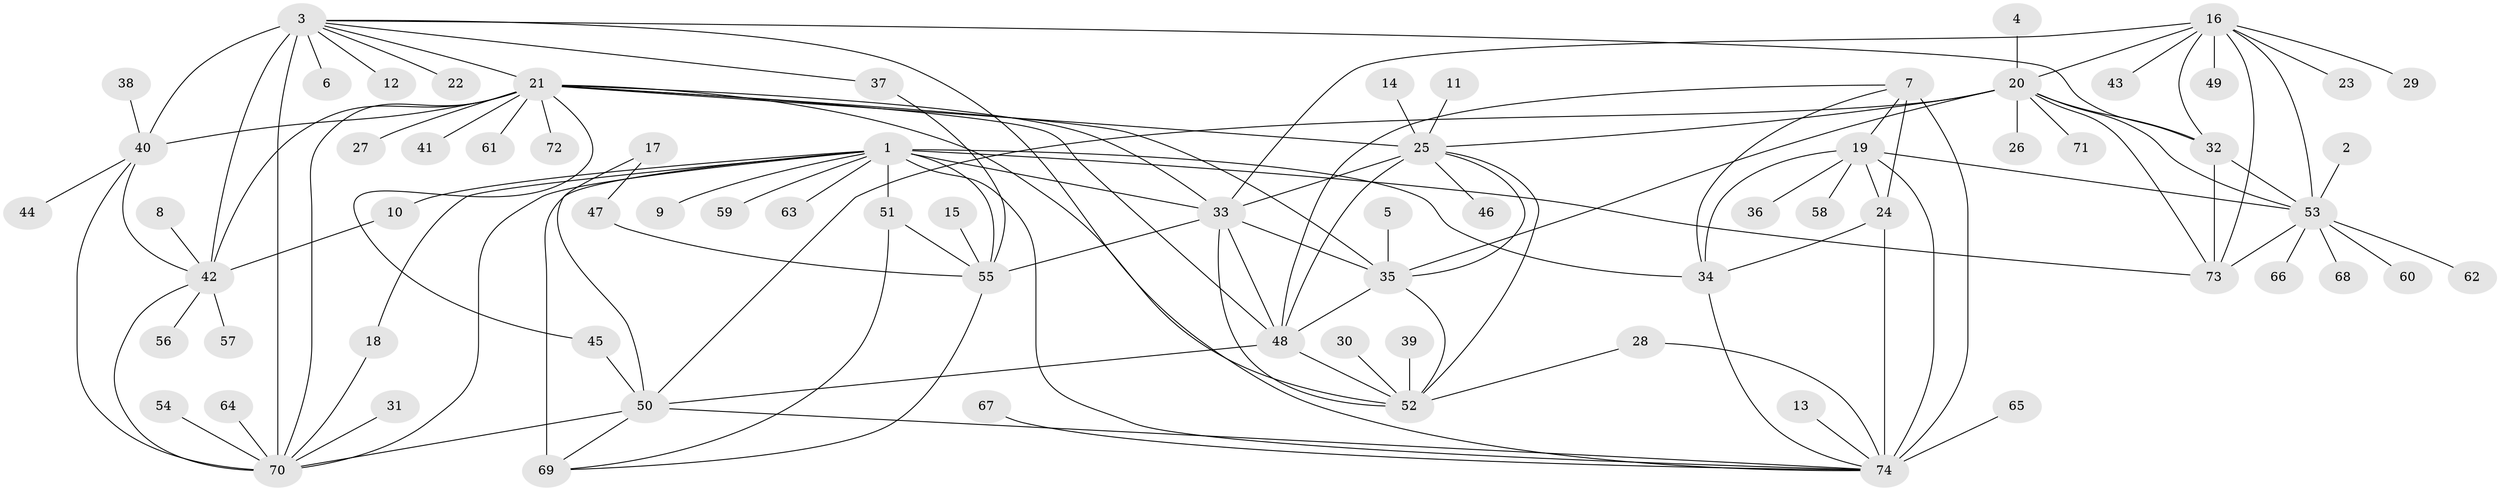 // original degree distribution, {10: 0.055944055944055944, 12: 0.02097902097902098, 11: 0.013986013986013986, 6: 0.03496503496503497, 8: 0.03496503496503497, 9: 0.027972027972027972, 7: 0.03496503496503497, 13: 0.027972027972027972, 1: 0.5314685314685315, 3: 0.04895104895104895, 2: 0.16783216783216784}
// Generated by graph-tools (version 1.1) at 2025/50/03/09/25 03:50:32]
// undirected, 74 vertices, 124 edges
graph export_dot {
graph [start="1"]
  node [color=gray90,style=filled];
  1;
  2;
  3;
  4;
  5;
  6;
  7;
  8;
  9;
  10;
  11;
  12;
  13;
  14;
  15;
  16;
  17;
  18;
  19;
  20;
  21;
  22;
  23;
  24;
  25;
  26;
  27;
  28;
  29;
  30;
  31;
  32;
  33;
  34;
  35;
  36;
  37;
  38;
  39;
  40;
  41;
  42;
  43;
  44;
  45;
  46;
  47;
  48;
  49;
  50;
  51;
  52;
  53;
  54;
  55;
  56;
  57;
  58;
  59;
  60;
  61;
  62;
  63;
  64;
  65;
  66;
  67;
  68;
  69;
  70;
  71;
  72;
  73;
  74;
  1 -- 9 [weight=1.0];
  1 -- 10 [weight=1.0];
  1 -- 18 [weight=1.0];
  1 -- 33 [weight=1.0];
  1 -- 34 [weight=1.0];
  1 -- 51 [weight=4.0];
  1 -- 55 [weight=4.0];
  1 -- 59 [weight=1.0];
  1 -- 63 [weight=1.0];
  1 -- 69 [weight=4.0];
  1 -- 70 [weight=1.0];
  1 -- 73 [weight=1.0];
  1 -- 74 [weight=1.0];
  2 -- 53 [weight=1.0];
  3 -- 6 [weight=1.0];
  3 -- 12 [weight=1.0];
  3 -- 21 [weight=3.0];
  3 -- 22 [weight=1.0];
  3 -- 32 [weight=1.0];
  3 -- 37 [weight=1.0];
  3 -- 40 [weight=3.0];
  3 -- 42 [weight=3.0];
  3 -- 70 [weight=3.0];
  3 -- 74 [weight=1.0];
  4 -- 20 [weight=1.0];
  5 -- 35 [weight=1.0];
  7 -- 19 [weight=2.0];
  7 -- 24 [weight=2.0];
  7 -- 34 [weight=2.0];
  7 -- 48 [weight=1.0];
  7 -- 74 [weight=4.0];
  8 -- 42 [weight=1.0];
  10 -- 42 [weight=1.0];
  11 -- 25 [weight=1.0];
  13 -- 74 [weight=1.0];
  14 -- 25 [weight=1.0];
  15 -- 55 [weight=1.0];
  16 -- 20 [weight=3.0];
  16 -- 23 [weight=1.0];
  16 -- 29 [weight=1.0];
  16 -- 32 [weight=3.0];
  16 -- 33 [weight=1.0];
  16 -- 43 [weight=1.0];
  16 -- 49 [weight=1.0];
  16 -- 53 [weight=3.0];
  16 -- 73 [weight=3.0];
  17 -- 47 [weight=1.0];
  17 -- 50 [weight=1.0];
  18 -- 70 [weight=1.0];
  19 -- 24 [weight=1.0];
  19 -- 34 [weight=1.0];
  19 -- 36 [weight=1.0];
  19 -- 53 [weight=1.0];
  19 -- 58 [weight=1.0];
  19 -- 74 [weight=2.0];
  20 -- 25 [weight=1.0];
  20 -- 26 [weight=1.0];
  20 -- 32 [weight=1.0];
  20 -- 35 [weight=1.0];
  20 -- 50 [weight=1.0];
  20 -- 53 [weight=1.0];
  20 -- 71 [weight=1.0];
  20 -- 73 [weight=1.0];
  21 -- 25 [weight=2.0];
  21 -- 27 [weight=1.0];
  21 -- 33 [weight=1.0];
  21 -- 35 [weight=2.0];
  21 -- 40 [weight=1.0];
  21 -- 41 [weight=1.0];
  21 -- 42 [weight=1.0];
  21 -- 45 [weight=1.0];
  21 -- 48 [weight=1.0];
  21 -- 52 [weight=1.0];
  21 -- 61 [weight=1.0];
  21 -- 70 [weight=1.0];
  21 -- 72 [weight=1.0];
  24 -- 34 [weight=1.0];
  24 -- 74 [weight=2.0];
  25 -- 33 [weight=2.0];
  25 -- 35 [weight=2.0];
  25 -- 46 [weight=1.0];
  25 -- 48 [weight=2.0];
  25 -- 52 [weight=2.0];
  28 -- 52 [weight=1.0];
  28 -- 74 [weight=1.0];
  30 -- 52 [weight=1.0];
  31 -- 70 [weight=1.0];
  32 -- 53 [weight=1.0];
  32 -- 73 [weight=1.0];
  33 -- 35 [weight=1.0];
  33 -- 48 [weight=1.0];
  33 -- 52 [weight=1.0];
  33 -- 55 [weight=1.0];
  34 -- 74 [weight=2.0];
  35 -- 48 [weight=1.0];
  35 -- 52 [weight=1.0];
  37 -- 55 [weight=1.0];
  38 -- 40 [weight=1.0];
  39 -- 52 [weight=1.0];
  40 -- 42 [weight=1.0];
  40 -- 44 [weight=1.0];
  40 -- 70 [weight=1.0];
  42 -- 56 [weight=1.0];
  42 -- 57 [weight=1.0];
  42 -- 70 [weight=1.0];
  45 -- 50 [weight=1.0];
  47 -- 55 [weight=1.0];
  48 -- 50 [weight=1.0];
  48 -- 52 [weight=1.0];
  50 -- 69 [weight=1.0];
  50 -- 70 [weight=1.0];
  50 -- 74 [weight=1.0];
  51 -- 55 [weight=1.0];
  51 -- 69 [weight=1.0];
  53 -- 60 [weight=1.0];
  53 -- 62 [weight=1.0];
  53 -- 66 [weight=1.0];
  53 -- 68 [weight=1.0];
  53 -- 73 [weight=1.0];
  54 -- 70 [weight=1.0];
  55 -- 69 [weight=1.0];
  64 -- 70 [weight=1.0];
  65 -- 74 [weight=1.0];
  67 -- 74 [weight=1.0];
}
